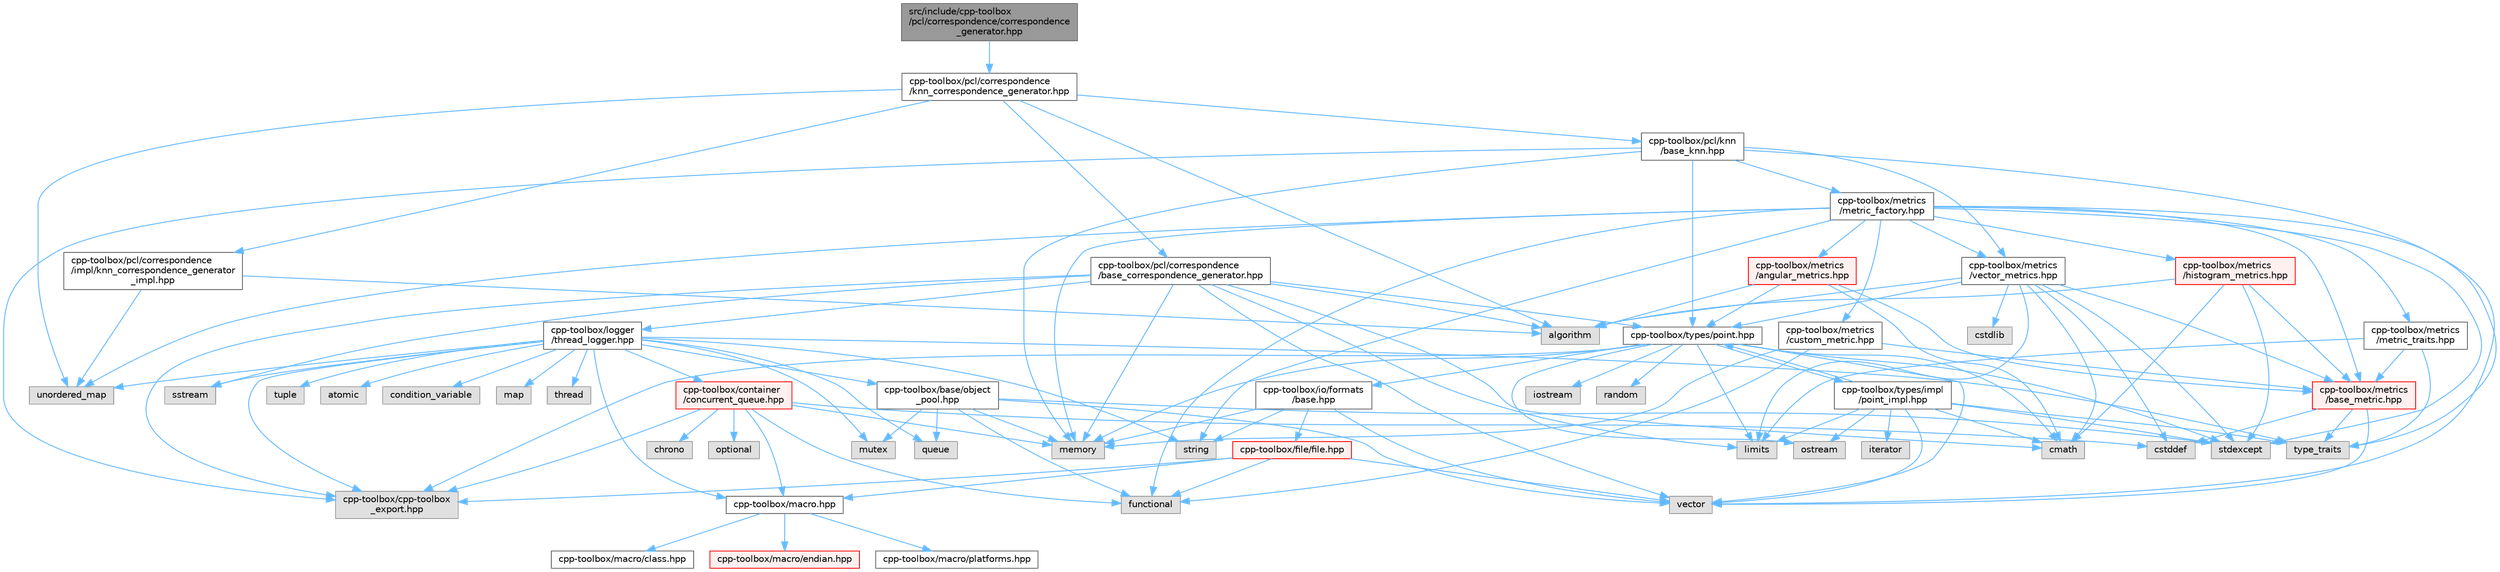 digraph "src/include/cpp-toolbox/pcl/correspondence/correspondence_generator.hpp"
{
 // LATEX_PDF_SIZE
  bgcolor="transparent";
  edge [fontname=Helvetica,fontsize=10,labelfontname=Helvetica,labelfontsize=10];
  node [fontname=Helvetica,fontsize=10,shape=box,height=0.2,width=0.4];
  Node1 [id="Node000001",label="src/include/cpp-toolbox\l/pcl/correspondence/correspondence\l_generator.hpp",height=0.2,width=0.4,color="gray40", fillcolor="grey60", style="filled", fontcolor="black",tooltip="向后兼容的别名文件 / Backward compatibility alias file"];
  Node1 -> Node2 [id="edge1_Node000001_Node000002",color="steelblue1",style="solid",tooltip=" "];
  Node2 [id="Node000002",label="cpp-toolbox/pcl/correspondence\l/knn_correspondence_generator.hpp",height=0.2,width=0.4,color="grey40", fillcolor="white", style="filled",URL="$knn__correspondence__generator_8hpp.html",tooltip=" "];
  Node2 -> Node3 [id="edge2_Node000002_Node000003",color="steelblue1",style="solid",tooltip=" "];
  Node3 [id="Node000003",label="cpp-toolbox/pcl/correspondence\l/base_correspondence_generator.hpp",height=0.2,width=0.4,color="grey40", fillcolor="white", style="filled",URL="$base__correspondence__generator_8hpp.html",tooltip=" "];
  Node3 -> Node4 [id="edge3_Node000003_Node000004",color="steelblue1",style="solid",tooltip=" "];
  Node4 [id="Node000004",label="memory",height=0.2,width=0.4,color="grey60", fillcolor="#E0E0E0", style="filled",tooltip=" "];
  Node3 -> Node5 [id="edge4_Node000003_Node000005",color="steelblue1",style="solid",tooltip=" "];
  Node5 [id="Node000005",label="vector",height=0.2,width=0.4,color="grey60", fillcolor="#E0E0E0", style="filled",tooltip=" "];
  Node3 -> Node6 [id="edge5_Node000003_Node000006",color="steelblue1",style="solid",tooltip=" "];
  Node6 [id="Node000006",label="sstream",height=0.2,width=0.4,color="grey60", fillcolor="#E0E0E0", style="filled",tooltip=" "];
  Node3 -> Node7 [id="edge6_Node000003_Node000007",color="steelblue1",style="solid",tooltip=" "];
  Node7 [id="Node000007",label="algorithm",height=0.2,width=0.4,color="grey60", fillcolor="#E0E0E0", style="filled",tooltip=" "];
  Node3 -> Node8 [id="edge7_Node000003_Node000008",color="steelblue1",style="solid",tooltip=" "];
  Node8 [id="Node000008",label="limits",height=0.2,width=0.4,color="grey60", fillcolor="#E0E0E0", style="filled",tooltip=" "];
  Node3 -> Node9 [id="edge8_Node000003_Node000009",color="steelblue1",style="solid",tooltip=" "];
  Node9 [id="Node000009",label="cmath",height=0.2,width=0.4,color="grey60", fillcolor="#E0E0E0", style="filled",tooltip=" "];
  Node3 -> Node10 [id="edge9_Node000003_Node000010",color="steelblue1",style="solid",tooltip=" "];
  Node10 [id="Node000010",label="cpp-toolbox/types/point.hpp",height=0.2,width=0.4,color="grey40", fillcolor="white", style="filled",URL="$point_8hpp.html",tooltip=" "];
  Node10 -> Node9 [id="edge10_Node000010_Node000009",color="steelblue1",style="solid",tooltip=" "];
  Node10 -> Node11 [id="edge11_Node000010_Node000011",color="steelblue1",style="solid",tooltip=" "];
  Node11 [id="Node000011",label="iostream",height=0.2,width=0.4,color="grey60", fillcolor="#E0E0E0", style="filled",tooltip=" "];
  Node10 -> Node8 [id="edge12_Node000010_Node000008",color="steelblue1",style="solid",tooltip=" "];
  Node10 -> Node4 [id="edge13_Node000010_Node000004",color="steelblue1",style="solid",tooltip=" "];
  Node10 -> Node12 [id="edge14_Node000010_Node000012",color="steelblue1",style="solid",tooltip=" "];
  Node12 [id="Node000012",label="ostream",height=0.2,width=0.4,color="grey60", fillcolor="#E0E0E0", style="filled",tooltip=" "];
  Node10 -> Node13 [id="edge15_Node000010_Node000013",color="steelblue1",style="solid",tooltip=" "];
  Node13 [id="Node000013",label="random",height=0.2,width=0.4,color="grey60", fillcolor="#E0E0E0", style="filled",tooltip=" "];
  Node10 -> Node14 [id="edge16_Node000010_Node000014",color="steelblue1",style="solid",tooltip=" "];
  Node14 [id="Node000014",label="stdexcept",height=0.2,width=0.4,color="grey60", fillcolor="#E0E0E0", style="filled",tooltip=" "];
  Node10 -> Node5 [id="edge17_Node000010_Node000005",color="steelblue1",style="solid",tooltip=" "];
  Node10 -> Node15 [id="edge18_Node000010_Node000015",color="steelblue1",style="solid",tooltip=" "];
  Node15 [id="Node000015",label="cpp-toolbox/cpp-toolbox\l_export.hpp",height=0.2,width=0.4,color="grey60", fillcolor="#E0E0E0", style="filled",tooltip=" "];
  Node10 -> Node16 [id="edge19_Node000010_Node000016",color="steelblue1",style="solid",tooltip=" "];
  Node16 [id="Node000016",label="cpp-toolbox/io/formats\l/base.hpp",height=0.2,width=0.4,color="grey40", fillcolor="white", style="filled",URL="$io_2formats_2base_8hpp.html",tooltip=" "];
  Node16 -> Node4 [id="edge20_Node000016_Node000004",color="steelblue1",style="solid",tooltip=" "];
  Node16 -> Node17 [id="edge21_Node000016_Node000017",color="steelblue1",style="solid",tooltip=" "];
  Node17 [id="Node000017",label="string",height=0.2,width=0.4,color="grey60", fillcolor="#E0E0E0", style="filled",tooltip=" "];
  Node16 -> Node5 [id="edge22_Node000016_Node000005",color="steelblue1",style="solid",tooltip=" "];
  Node16 -> Node18 [id="edge23_Node000016_Node000018",color="steelblue1",style="solid",tooltip=" "];
  Node18 [id="Node000018",label="cpp-toolbox/file/file.hpp",height=0.2,width=0.4,color="red", fillcolor="#FFF0F0", style="filled",URL="$file_8hpp.html",tooltip=" "];
  Node18 -> Node20 [id="edge24_Node000018_Node000020",color="steelblue1",style="solid",tooltip=" "];
  Node20 [id="Node000020",label="functional",height=0.2,width=0.4,color="grey60", fillcolor="#E0E0E0", style="filled",tooltip=" "];
  Node18 -> Node5 [id="edge25_Node000018_Node000005",color="steelblue1",style="solid",tooltip=" "];
  Node18 -> Node15 [id="edge26_Node000018_Node000015",color="steelblue1",style="solid",tooltip=" "];
  Node18 -> Node21 [id="edge27_Node000018_Node000021",color="steelblue1",style="solid",tooltip=" "];
  Node21 [id="Node000021",label="cpp-toolbox/macro.hpp",height=0.2,width=0.4,color="grey40", fillcolor="white", style="filled",URL="$macro_8hpp.html",tooltip="通用的编译器、平台、架构检测和实用宏定义 / Common macros for compiler, platform, architecture detection and utility macro..."];
  Node21 -> Node22 [id="edge28_Node000021_Node000022",color="steelblue1",style="solid",tooltip=" "];
  Node22 [id="Node000022",label="cpp-toolbox/macro/class.hpp",height=0.2,width=0.4,color="grey40", fillcolor="white", style="filled",URL="$class_8hpp.html",tooltip=" "];
  Node21 -> Node23 [id="edge29_Node000021_Node000023",color="steelblue1",style="solid",tooltip=" "];
  Node23 [id="Node000023",label="cpp-toolbox/macro/endian.hpp",height=0.2,width=0.4,color="red", fillcolor="#FFF0F0", style="filled",URL="$endian_8hpp.html",tooltip=" "];
  Node21 -> Node25 [id="edge30_Node000021_Node000025",color="steelblue1",style="solid",tooltip=" "];
  Node25 [id="Node000025",label="cpp-toolbox/macro/platforms.hpp",height=0.2,width=0.4,color="grey40", fillcolor="white", style="filled",URL="$platforms_8hpp.html",tooltip=" "];
  Node10 -> Node26 [id="edge31_Node000010_Node000026",color="steelblue1",style="solid",tooltip=" "];
  Node26 [id="Node000026",label="cpp-toolbox/types/impl\l/point_impl.hpp",height=0.2,width=0.4,color="grey40", fillcolor="white", style="filled",URL="$point__impl_8hpp.html",tooltip=" "];
  Node26 -> Node9 [id="edge32_Node000026_Node000009",color="steelblue1",style="solid",tooltip=" "];
  Node26 -> Node27 [id="edge33_Node000026_Node000027",color="steelblue1",style="solid",tooltip=" "];
  Node27 [id="Node000027",label="iterator",height=0.2,width=0.4,color="grey60", fillcolor="#E0E0E0", style="filled",tooltip=" "];
  Node26 -> Node8 [id="edge34_Node000026_Node000008",color="steelblue1",style="solid",tooltip=" "];
  Node26 -> Node12 [id="edge35_Node000026_Node000012",color="steelblue1",style="solid",tooltip=" "];
  Node26 -> Node14 [id="edge36_Node000026_Node000014",color="steelblue1",style="solid",tooltip=" "];
  Node26 -> Node28 [id="edge37_Node000026_Node000028",color="steelblue1",style="solid",tooltip=" "];
  Node28 [id="Node000028",label="type_traits",height=0.2,width=0.4,color="grey60", fillcolor="#E0E0E0", style="filled",tooltip=" "];
  Node26 -> Node5 [id="edge38_Node000026_Node000005",color="steelblue1",style="solid",tooltip=" "];
  Node26 -> Node10 [id="edge39_Node000026_Node000010",color="steelblue1",style="solid",tooltip=" "];
  Node3 -> Node15 [id="edge40_Node000003_Node000015",color="steelblue1",style="solid",tooltip=" "];
  Node3 -> Node29 [id="edge41_Node000003_Node000029",color="steelblue1",style="solid",tooltip=" "];
  Node29 [id="Node000029",label="cpp-toolbox/logger\l/thread_logger.hpp",height=0.2,width=0.4,color="grey40", fillcolor="white", style="filled",URL="$thread__logger_8hpp.html",tooltip=" "];
  Node29 -> Node30 [id="edge42_Node000029_Node000030",color="steelblue1",style="solid",tooltip=" "];
  Node30 [id="Node000030",label="atomic",height=0.2,width=0.4,color="grey60", fillcolor="#E0E0E0", style="filled",tooltip=" "];
  Node29 -> Node31 [id="edge43_Node000029_Node000031",color="steelblue1",style="solid",tooltip=" "];
  Node31 [id="Node000031",label="condition_variable",height=0.2,width=0.4,color="grey60", fillcolor="#E0E0E0", style="filled",tooltip=" "];
  Node29 -> Node32 [id="edge44_Node000029_Node000032",color="steelblue1",style="solid",tooltip=" "];
  Node32 [id="Node000032",label="map",height=0.2,width=0.4,color="grey60", fillcolor="#E0E0E0", style="filled",tooltip=" "];
  Node29 -> Node33 [id="edge45_Node000029_Node000033",color="steelblue1",style="solid",tooltip=" "];
  Node33 [id="Node000033",label="mutex",height=0.2,width=0.4,color="grey60", fillcolor="#E0E0E0", style="filled",tooltip=" "];
  Node29 -> Node34 [id="edge46_Node000029_Node000034",color="steelblue1",style="solid",tooltip=" "];
  Node34 [id="Node000034",label="queue",height=0.2,width=0.4,color="grey60", fillcolor="#E0E0E0", style="filled",tooltip=" "];
  Node29 -> Node6 [id="edge47_Node000029_Node000006",color="steelblue1",style="solid",tooltip=" "];
  Node29 -> Node17 [id="edge48_Node000029_Node000017",color="steelblue1",style="solid",tooltip=" "];
  Node29 -> Node35 [id="edge49_Node000029_Node000035",color="steelblue1",style="solid",tooltip=" "];
  Node35 [id="Node000035",label="thread",height=0.2,width=0.4,color="grey60", fillcolor="#E0E0E0", style="filled",tooltip=" "];
  Node29 -> Node36 [id="edge50_Node000029_Node000036",color="steelblue1",style="solid",tooltip=" "];
  Node36 [id="Node000036",label="tuple",height=0.2,width=0.4,color="grey60", fillcolor="#E0E0E0", style="filled",tooltip=" "];
  Node29 -> Node28 [id="edge51_Node000029_Node000028",color="steelblue1",style="solid",tooltip=" "];
  Node29 -> Node37 [id="edge52_Node000029_Node000037",color="steelblue1",style="solid",tooltip=" "];
  Node37 [id="Node000037",label="unordered_map",height=0.2,width=0.4,color="grey60", fillcolor="#E0E0E0", style="filled",tooltip=" "];
  Node29 -> Node15 [id="edge53_Node000029_Node000015",color="steelblue1",style="solid",tooltip=" "];
  Node29 -> Node21 [id="edge54_Node000029_Node000021",color="steelblue1",style="solid",tooltip=" "];
  Node29 -> Node38 [id="edge55_Node000029_Node000038",color="steelblue1",style="solid",tooltip=" "];
  Node38 [id="Node000038",label="cpp-toolbox/container\l/concurrent_queue.hpp",height=0.2,width=0.4,color="red", fillcolor="#FFF0F0", style="filled",URL="$concurrent__queue_8hpp.html",tooltip=" "];
  Node38 -> Node39 [id="edge56_Node000038_Node000039",color="steelblue1",style="solid",tooltip=" "];
  Node39 [id="Node000039",label="chrono",height=0.2,width=0.4,color="grey60", fillcolor="#E0E0E0", style="filled",tooltip=" "];
  Node38 -> Node40 [id="edge57_Node000038_Node000040",color="steelblue1",style="solid",tooltip=" "];
  Node40 [id="Node000040",label="cstddef",height=0.2,width=0.4,color="grey60", fillcolor="#E0E0E0", style="filled",tooltip=" "];
  Node38 -> Node20 [id="edge58_Node000038_Node000020",color="steelblue1",style="solid",tooltip=" "];
  Node38 -> Node4 [id="edge59_Node000038_Node000004",color="steelblue1",style="solid",tooltip=" "];
  Node38 -> Node41 [id="edge60_Node000038_Node000041",color="steelblue1",style="solid",tooltip=" "];
  Node41 [id="Node000041",label="optional",height=0.2,width=0.4,color="grey60", fillcolor="#E0E0E0", style="filled",tooltip=" "];
  Node38 -> Node15 [id="edge61_Node000038_Node000015",color="steelblue1",style="solid",tooltip=" "];
  Node38 -> Node21 [id="edge62_Node000038_Node000021",color="steelblue1",style="solid",tooltip=" "];
  Node29 -> Node43 [id="edge63_Node000029_Node000043",color="steelblue1",style="solid",tooltip=" "];
  Node43 [id="Node000043",label="cpp-toolbox/base/object\l_pool.hpp",height=0.2,width=0.4,color="grey40", fillcolor="white", style="filled",URL="$object__pool_8hpp.html",tooltip=" "];
  Node43 -> Node20 [id="edge64_Node000043_Node000020",color="steelblue1",style="solid",tooltip=" "];
  Node43 -> Node4 [id="edge65_Node000043_Node000004",color="steelblue1",style="solid",tooltip=" "];
  Node43 -> Node33 [id="edge66_Node000043_Node000033",color="steelblue1",style="solid",tooltip=" "];
  Node43 -> Node34 [id="edge67_Node000043_Node000034",color="steelblue1",style="solid",tooltip=" "];
  Node43 -> Node14 [id="edge68_Node000043_Node000014",color="steelblue1",style="solid",tooltip=" "];
  Node43 -> Node5 [id="edge69_Node000043_Node000005",color="steelblue1",style="solid",tooltip=" "];
  Node2 -> Node44 [id="edge70_Node000002_Node000044",color="steelblue1",style="solid",tooltip=" "];
  Node44 [id="Node000044",label="cpp-toolbox/pcl/knn\l/base_knn.hpp",height=0.2,width=0.4,color="grey40", fillcolor="white", style="filled",URL="$base__knn_8hpp.html",tooltip=" "];
  Node44 -> Node4 [id="edge71_Node000044_Node000004",color="steelblue1",style="solid",tooltip=" "];
  Node44 -> Node28 [id="edge72_Node000044_Node000028",color="steelblue1",style="solid",tooltip=" "];
  Node44 -> Node15 [id="edge73_Node000044_Node000015",color="steelblue1",style="solid",tooltip=" "];
  Node44 -> Node10 [id="edge74_Node000044_Node000010",color="steelblue1",style="solid",tooltip=" "];
  Node44 -> Node45 [id="edge75_Node000044_Node000045",color="steelblue1",style="solid",tooltip=" "];
  Node45 [id="Node000045",label="cpp-toolbox/metrics\l/vector_metrics.hpp",height=0.2,width=0.4,color="grey40", fillcolor="white", style="filled",URL="$vector__metrics_8hpp.html",tooltip=" "];
  Node45 -> Node7 [id="edge76_Node000045_Node000007",color="steelblue1",style="solid",tooltip=" "];
  Node45 -> Node9 [id="edge77_Node000045_Node000009",color="steelblue1",style="solid",tooltip=" "];
  Node45 -> Node40 [id="edge78_Node000045_Node000040",color="steelblue1",style="solid",tooltip=" "];
  Node45 -> Node46 [id="edge79_Node000045_Node000046",color="steelblue1",style="solid",tooltip=" "];
  Node46 [id="Node000046",label="cstdlib",height=0.2,width=0.4,color="grey60", fillcolor="#E0E0E0", style="filled",tooltip=" "];
  Node45 -> Node8 [id="edge80_Node000045_Node000008",color="steelblue1",style="solid",tooltip=" "];
  Node45 -> Node14 [id="edge81_Node000045_Node000014",color="steelblue1",style="solid",tooltip=" "];
  Node45 -> Node47 [id="edge82_Node000045_Node000047",color="steelblue1",style="solid",tooltip=" "];
  Node47 [id="Node000047",label="cpp-toolbox/metrics\l/base_metric.hpp",height=0.2,width=0.4,color="red", fillcolor="#FFF0F0", style="filled",URL="$base__metric_8hpp.html",tooltip=" "];
  Node47 -> Node40 [id="edge83_Node000047_Node000040",color="steelblue1",style="solid",tooltip=" "];
  Node47 -> Node5 [id="edge84_Node000047_Node000005",color="steelblue1",style="solid",tooltip=" "];
  Node47 -> Node28 [id="edge85_Node000047_Node000028",color="steelblue1",style="solid",tooltip=" "];
  Node45 -> Node10 [id="edge86_Node000045_Node000010",color="steelblue1",style="solid",tooltip=" "];
  Node44 -> Node49 [id="edge87_Node000044_Node000049",color="steelblue1",style="solid",tooltip=" "];
  Node49 [id="Node000049",label="cpp-toolbox/metrics\l/metric_factory.hpp",height=0.2,width=0.4,color="grey40", fillcolor="white", style="filled",URL="$metric__factory_8hpp.html",tooltip=" "];
  Node49 -> Node4 [id="edge88_Node000049_Node000004",color="steelblue1",style="solid",tooltip=" "];
  Node49 -> Node17 [id="edge89_Node000049_Node000017",color="steelblue1",style="solid",tooltip=" "];
  Node49 -> Node37 [id="edge90_Node000049_Node000037",color="steelblue1",style="solid",tooltip=" "];
  Node49 -> Node20 [id="edge91_Node000049_Node000020",color="steelblue1",style="solid",tooltip=" "];
  Node49 -> Node14 [id="edge92_Node000049_Node000014",color="steelblue1",style="solid",tooltip=" "];
  Node49 -> Node5 [id="edge93_Node000049_Node000005",color="steelblue1",style="solid",tooltip=" "];
  Node49 -> Node47 [id="edge94_Node000049_Node000047",color="steelblue1",style="solid",tooltip=" "];
  Node49 -> Node50 [id="edge95_Node000049_Node000050",color="steelblue1",style="solid",tooltip=" "];
  Node50 [id="Node000050",label="cpp-toolbox/metrics\l/metric_traits.hpp",height=0.2,width=0.4,color="grey40", fillcolor="white", style="filled",URL="$metric__traits_8hpp.html",tooltip=" "];
  Node50 -> Node28 [id="edge96_Node000050_Node000028",color="steelblue1",style="solid",tooltip=" "];
  Node50 -> Node8 [id="edge97_Node000050_Node000008",color="steelblue1",style="solid",tooltip=" "];
  Node50 -> Node47 [id="edge98_Node000050_Node000047",color="steelblue1",style="solid",tooltip=" "];
  Node49 -> Node45 [id="edge99_Node000049_Node000045",color="steelblue1",style="solid",tooltip=" "];
  Node49 -> Node51 [id="edge100_Node000049_Node000051",color="steelblue1",style="solid",tooltip=" "];
  Node51 [id="Node000051",label="cpp-toolbox/metrics\l/histogram_metrics.hpp",height=0.2,width=0.4,color="red", fillcolor="#FFF0F0", style="filled",URL="$histogram__metrics_8hpp.html",tooltip=" "];
  Node51 -> Node7 [id="edge101_Node000051_Node000007",color="steelblue1",style="solid",tooltip=" "];
  Node51 -> Node9 [id="edge102_Node000051_Node000009",color="steelblue1",style="solid",tooltip=" "];
  Node51 -> Node14 [id="edge103_Node000051_Node000014",color="steelblue1",style="solid",tooltip=" "];
  Node51 -> Node47 [id="edge104_Node000051_Node000047",color="steelblue1",style="solid",tooltip=" "];
  Node49 -> Node53 [id="edge105_Node000049_Node000053",color="steelblue1",style="solid",tooltip=" "];
  Node53 [id="Node000053",label="cpp-toolbox/metrics\l/angular_metrics.hpp",height=0.2,width=0.4,color="red", fillcolor="#FFF0F0", style="filled",URL="$angular__metrics_8hpp.html",tooltip=" "];
  Node53 -> Node7 [id="edge106_Node000053_Node000007",color="steelblue1",style="solid",tooltip=" "];
  Node53 -> Node9 [id="edge107_Node000053_Node000009",color="steelblue1",style="solid",tooltip=" "];
  Node53 -> Node47 [id="edge108_Node000053_Node000047",color="steelblue1",style="solid",tooltip=" "];
  Node53 -> Node10 [id="edge109_Node000053_Node000010",color="steelblue1",style="solid",tooltip=" "];
  Node49 -> Node54 [id="edge110_Node000049_Node000054",color="steelblue1",style="solid",tooltip=" "];
  Node54 [id="Node000054",label="cpp-toolbox/metrics\l/custom_metric.hpp",height=0.2,width=0.4,color="grey40", fillcolor="white", style="filled",URL="$custom__metric_8hpp.html",tooltip=" "];
  Node54 -> Node20 [id="edge111_Node000054_Node000020",color="steelblue1",style="solid",tooltip=" "];
  Node54 -> Node4 [id="edge112_Node000054_Node000004",color="steelblue1",style="solid",tooltip=" "];
  Node54 -> Node47 [id="edge113_Node000054_Node000047",color="steelblue1",style="solid",tooltip=" "];
  Node2 -> Node37 [id="edge114_Node000002_Node000037",color="steelblue1",style="solid",tooltip=" "];
  Node2 -> Node7 [id="edge115_Node000002_Node000007",color="steelblue1",style="solid",tooltip=" "];
  Node2 -> Node55 [id="edge116_Node000002_Node000055",color="steelblue1",style="solid",tooltip=" "];
  Node55 [id="Node000055",label="cpp-toolbox/pcl/correspondence\l/impl/knn_correspondence_generator\l_impl.hpp",height=0.2,width=0.4,color="grey40", fillcolor="white", style="filled",URL="$knn__correspondence__generator__impl_8hpp.html",tooltip=" "];
  Node55 -> Node7 [id="edge117_Node000055_Node000007",color="steelblue1",style="solid",tooltip=" "];
  Node55 -> Node37 [id="edge118_Node000055_Node000037",color="steelblue1",style="solid",tooltip=" "];
}
